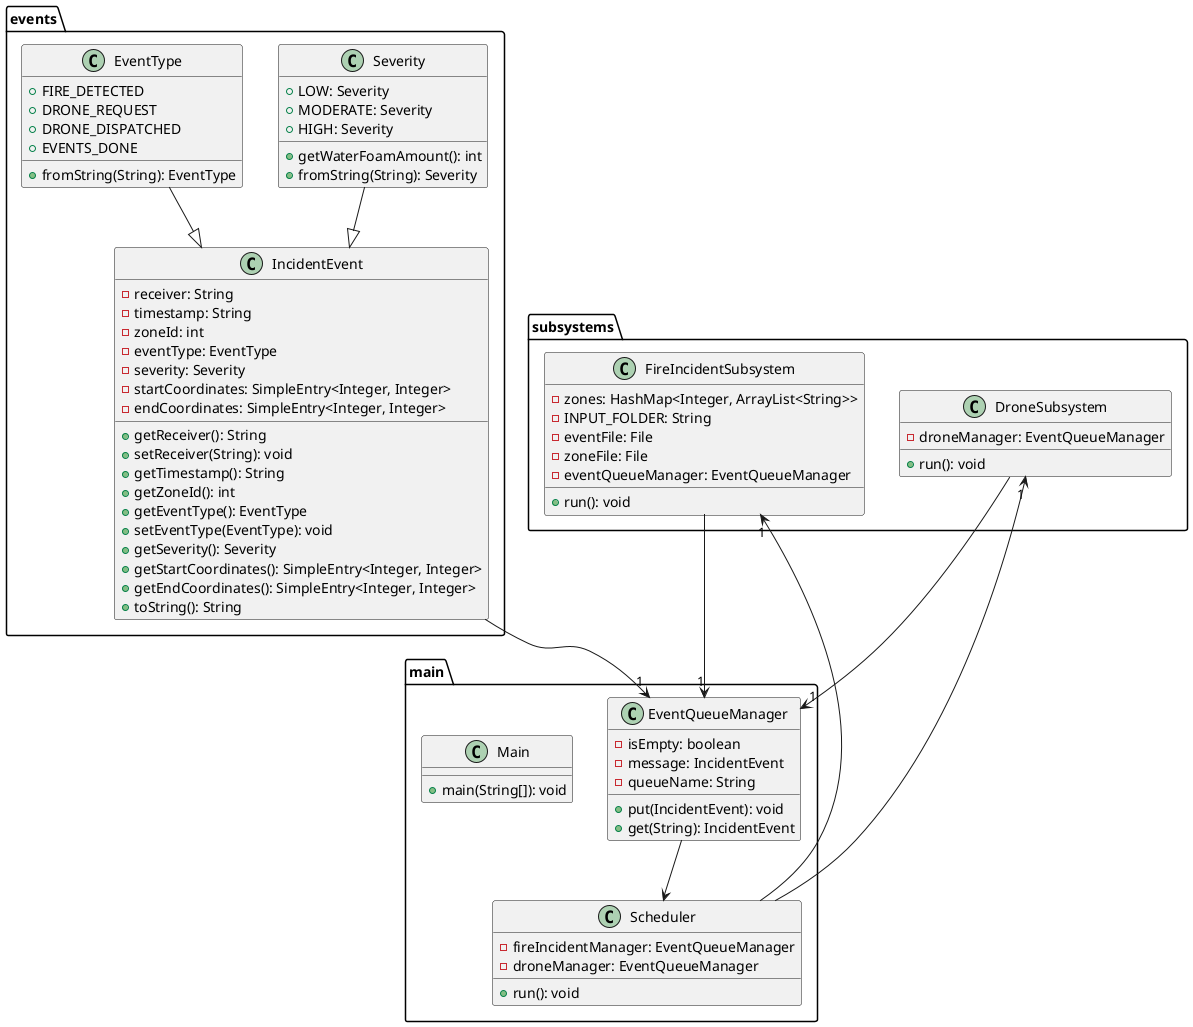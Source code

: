 @startuml

package events {
    class Severity {
        + LOW: Severity
        + MODERATE: Severity
        + HIGH: Severity
        + getWaterFoamAmount(): int
        + fromString(String): Severity
    }

    class EventType {
        + FIRE_DETECTED
        + DRONE_REQUEST
        + DRONE_DISPATCHED
        + EVENTS_DONE
        + fromString(String): EventType
    }

    class IncidentEvent {
        - receiver: String
        - timestamp: String
        - zoneId: int
        - eventType: EventType
        - severity: Severity
        - startCoordinates: SimpleEntry<Integer, Integer>
        - endCoordinates: SimpleEntry<Integer, Integer>
        + getReceiver(): String
        + setReceiver(String): void
        + getTimestamp(): String
        + getZoneId(): int
        + getEventType(): EventType
        + setEventType(EventType): void
        + getSeverity(): Severity
        + getStartCoordinates(): SimpleEntry<Integer, Integer>
        + getEndCoordinates(): SimpleEntry<Integer, Integer>
        + toString(): String
    }
}

package main {
    class EventQueueManager {
        - isEmpty: boolean
        - message: IncidentEvent
        - queueName: String
        + put(IncidentEvent): void
        + get(String): IncidentEvent
    }

    class Scheduler {
        - fireIncidentManager: EventQueueManager
        - droneManager: EventQueueManager
        + run(): void
    }

    class Main {
        + main(String[]): void
    }
}

package subsystems {
    class FireIncidentSubsystem {
        - zones: HashMap<Integer, ArrayList<String>>
        - INPUT_FOLDER: String
        - eventFile: File
        - zoneFile: File
        - eventQueueManager: EventQueueManager
        + run(): void
    }

    class DroneSubsystem {
        - droneManager: EventQueueManager
        + run(): void
    }
}

Severity --|> IncidentEvent
EventType --|> IncidentEvent
IncidentEvent --> "1" EventQueueManager
EventQueueManager --> Scheduler
Scheduler --> "1" DroneSubsystem
Scheduler --> "1" FireIncidentSubsystem
FireIncidentSubsystem --> "1" EventQueueManager
DroneSubsystem --> "1" EventQueueManager

@enduml
